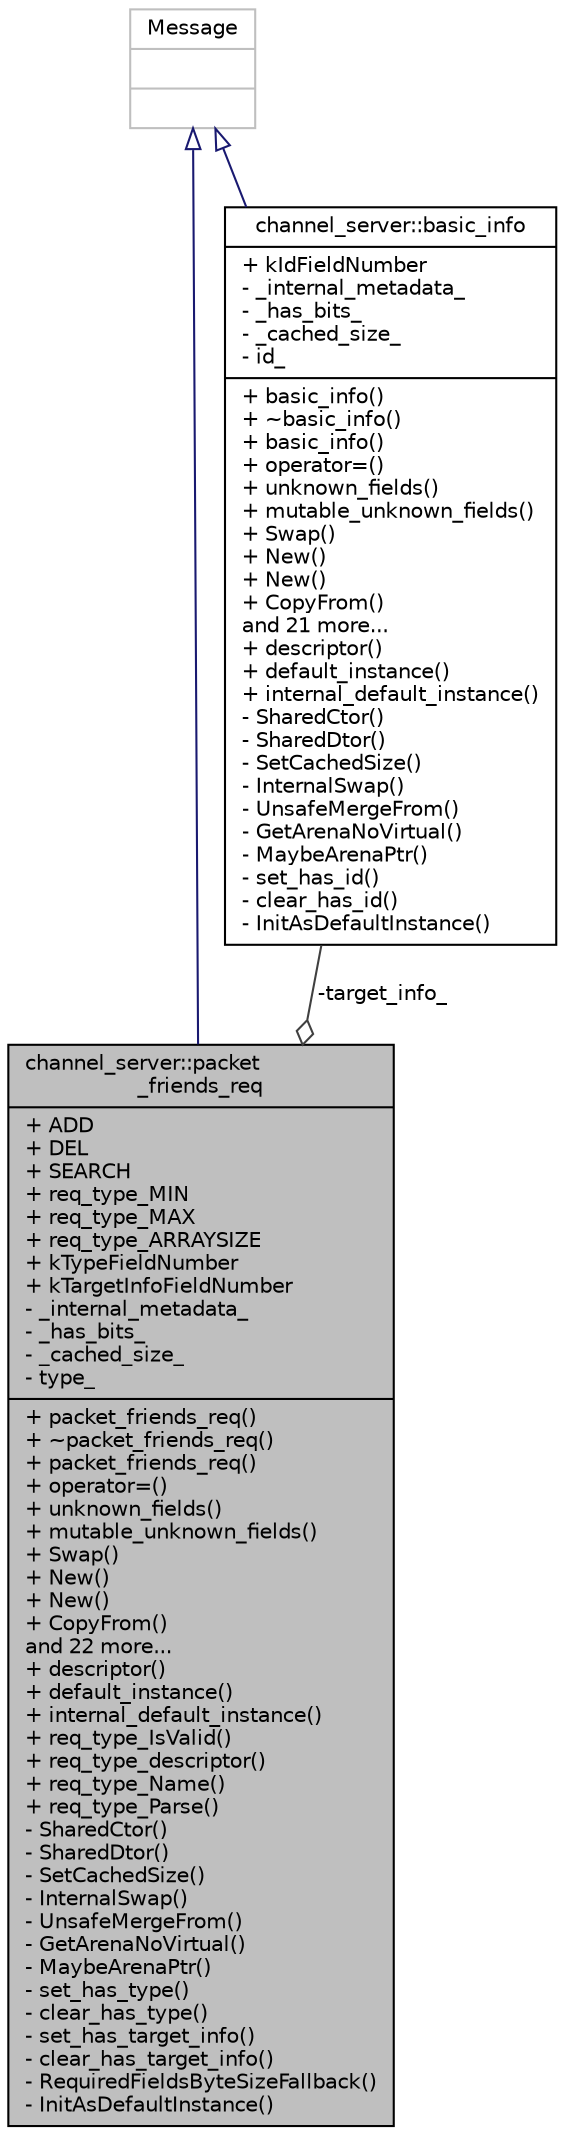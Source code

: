 digraph "channel_server::packet_friends_req"
{
  edge [fontname="Helvetica",fontsize="10",labelfontname="Helvetica",labelfontsize="10"];
  node [fontname="Helvetica",fontsize="10",shape=record];
  Node2 [label="{channel_server::packet\l_friends_req\n|+ ADD\l+ DEL\l+ SEARCH\l+ req_type_MIN\l+ req_type_MAX\l+ req_type_ARRAYSIZE\l+ kTypeFieldNumber\l+ kTargetInfoFieldNumber\l- _internal_metadata_\l- _has_bits_\l- _cached_size_\l- type_\l|+ packet_friends_req()\l+ ~packet_friends_req()\l+ packet_friends_req()\l+ operator=()\l+ unknown_fields()\l+ mutable_unknown_fields()\l+ Swap()\l+ New()\l+ New()\l+ CopyFrom()\land 22 more...\l+ descriptor()\l+ default_instance()\l+ internal_default_instance()\l+ req_type_IsValid()\l+ req_type_descriptor()\l+ req_type_Name()\l+ req_type_Parse()\l- SharedCtor()\l- SharedDtor()\l- SetCachedSize()\l- InternalSwap()\l- UnsafeMergeFrom()\l- GetArenaNoVirtual()\l- MaybeArenaPtr()\l- set_has_type()\l- clear_has_type()\l- set_has_target_info()\l- clear_has_target_info()\l- RequiredFieldsByteSizeFallback()\l- InitAsDefaultInstance()\l}",height=0.2,width=0.4,color="black", fillcolor="grey75", style="filled", fontcolor="black"];
  Node3 -> Node2 [dir="back",color="midnightblue",fontsize="10",style="solid",arrowtail="onormal",fontname="Helvetica"];
  Node3 [label="{Message\n||}",height=0.2,width=0.4,color="grey75", fillcolor="white", style="filled"];
  Node4 -> Node2 [color="grey25",fontsize="10",style="solid",label=" -target_info_" ,arrowhead="odiamond",fontname="Helvetica"];
  Node4 [label="{channel_server::basic_info\n|+ kIdFieldNumber\l- _internal_metadata_\l- _has_bits_\l- _cached_size_\l- id_\l|+ basic_info()\l+ ~basic_info()\l+ basic_info()\l+ operator=()\l+ unknown_fields()\l+ mutable_unknown_fields()\l+ Swap()\l+ New()\l+ New()\l+ CopyFrom()\land 21 more...\l+ descriptor()\l+ default_instance()\l+ internal_default_instance()\l- SharedCtor()\l- SharedDtor()\l- SetCachedSize()\l- InternalSwap()\l- UnsafeMergeFrom()\l- GetArenaNoVirtual()\l- MaybeArenaPtr()\l- set_has_id()\l- clear_has_id()\l- InitAsDefaultInstance()\l}",height=0.2,width=0.4,color="black", fillcolor="white", style="filled",URL="$classchannel__server_1_1basic__info.html"];
  Node3 -> Node4 [dir="back",color="midnightblue",fontsize="10",style="solid",arrowtail="onormal",fontname="Helvetica"];
}
